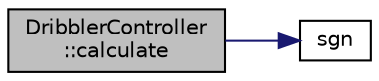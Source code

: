 digraph "DribblerController::calculate"
{
  edge [fontname="Helvetica",fontsize="10",labelfontname="Helvetica",labelfontsize="10"];
  node [fontname="Helvetica",fontsize="10",shape=record];
  rankdir="LR";
  Node2 [label="DribblerController\l::calculate",height=0.2,width=0.4,color="black", fillcolor="grey75", style="filled", fontcolor="black"];
  Node2 -> Node3 [color="midnightblue",fontsize="10",style="solid",fontname="Helvetica"];
  Node3 [label="sgn",height=0.2,width=0.4,color="black", fillcolor="white", style="filled",URL="$_dribbler_controller_8cpp.html#a1ab31b90bc584c635ec159468ceed9b2",tooltip="Edited sign function to always return -1 or 1. "];
}
